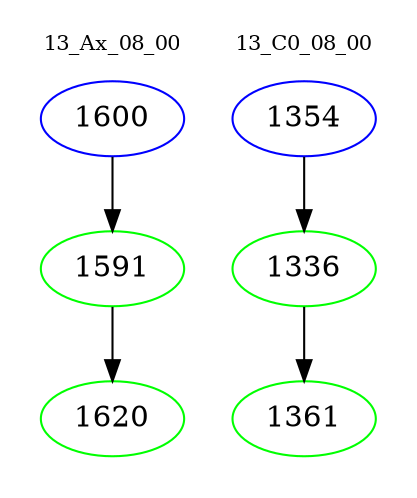 digraph{
subgraph cluster_0 {
color = white
label = "13_Ax_08_00";
fontsize=10;
T0_1600 [label="1600", color="blue"]
T0_1600 -> T0_1591 [color="black"]
T0_1591 [label="1591", color="green"]
T0_1591 -> T0_1620 [color="black"]
T0_1620 [label="1620", color="green"]
}
subgraph cluster_1 {
color = white
label = "13_C0_08_00";
fontsize=10;
T1_1354 [label="1354", color="blue"]
T1_1354 -> T1_1336 [color="black"]
T1_1336 [label="1336", color="green"]
T1_1336 -> T1_1361 [color="black"]
T1_1361 [label="1361", color="green"]
}
}
